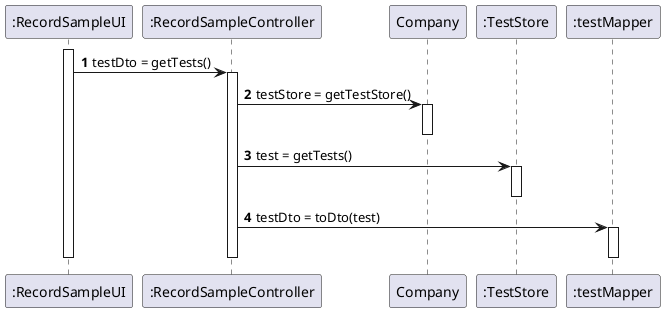 @startuml
autonumber
'hide footbox

participant ":RecordSampleUI" as RSUI
participant ":RecordSampleController" as RSC
participant "Company" as COMP
participant ":TestStore" as TESTSTORE
participant ":testMapper" as TESTMAP




activate RSUI

RSUI -> RSC : testDto = getTests()

activate RSC

RSC -> COMP: testStore = getTestStore()
activate COMP

deactivate COMP

RSC -> TESTSTORE : test = getTests()

activate TESTSTORE

deactivate TESTSTORE

RSC -> TESTMAP : testDto = toDto(test)

activate TESTMAP

deactivate TESTMAP

deactivate RSC

deactivate RSUI










@enduml